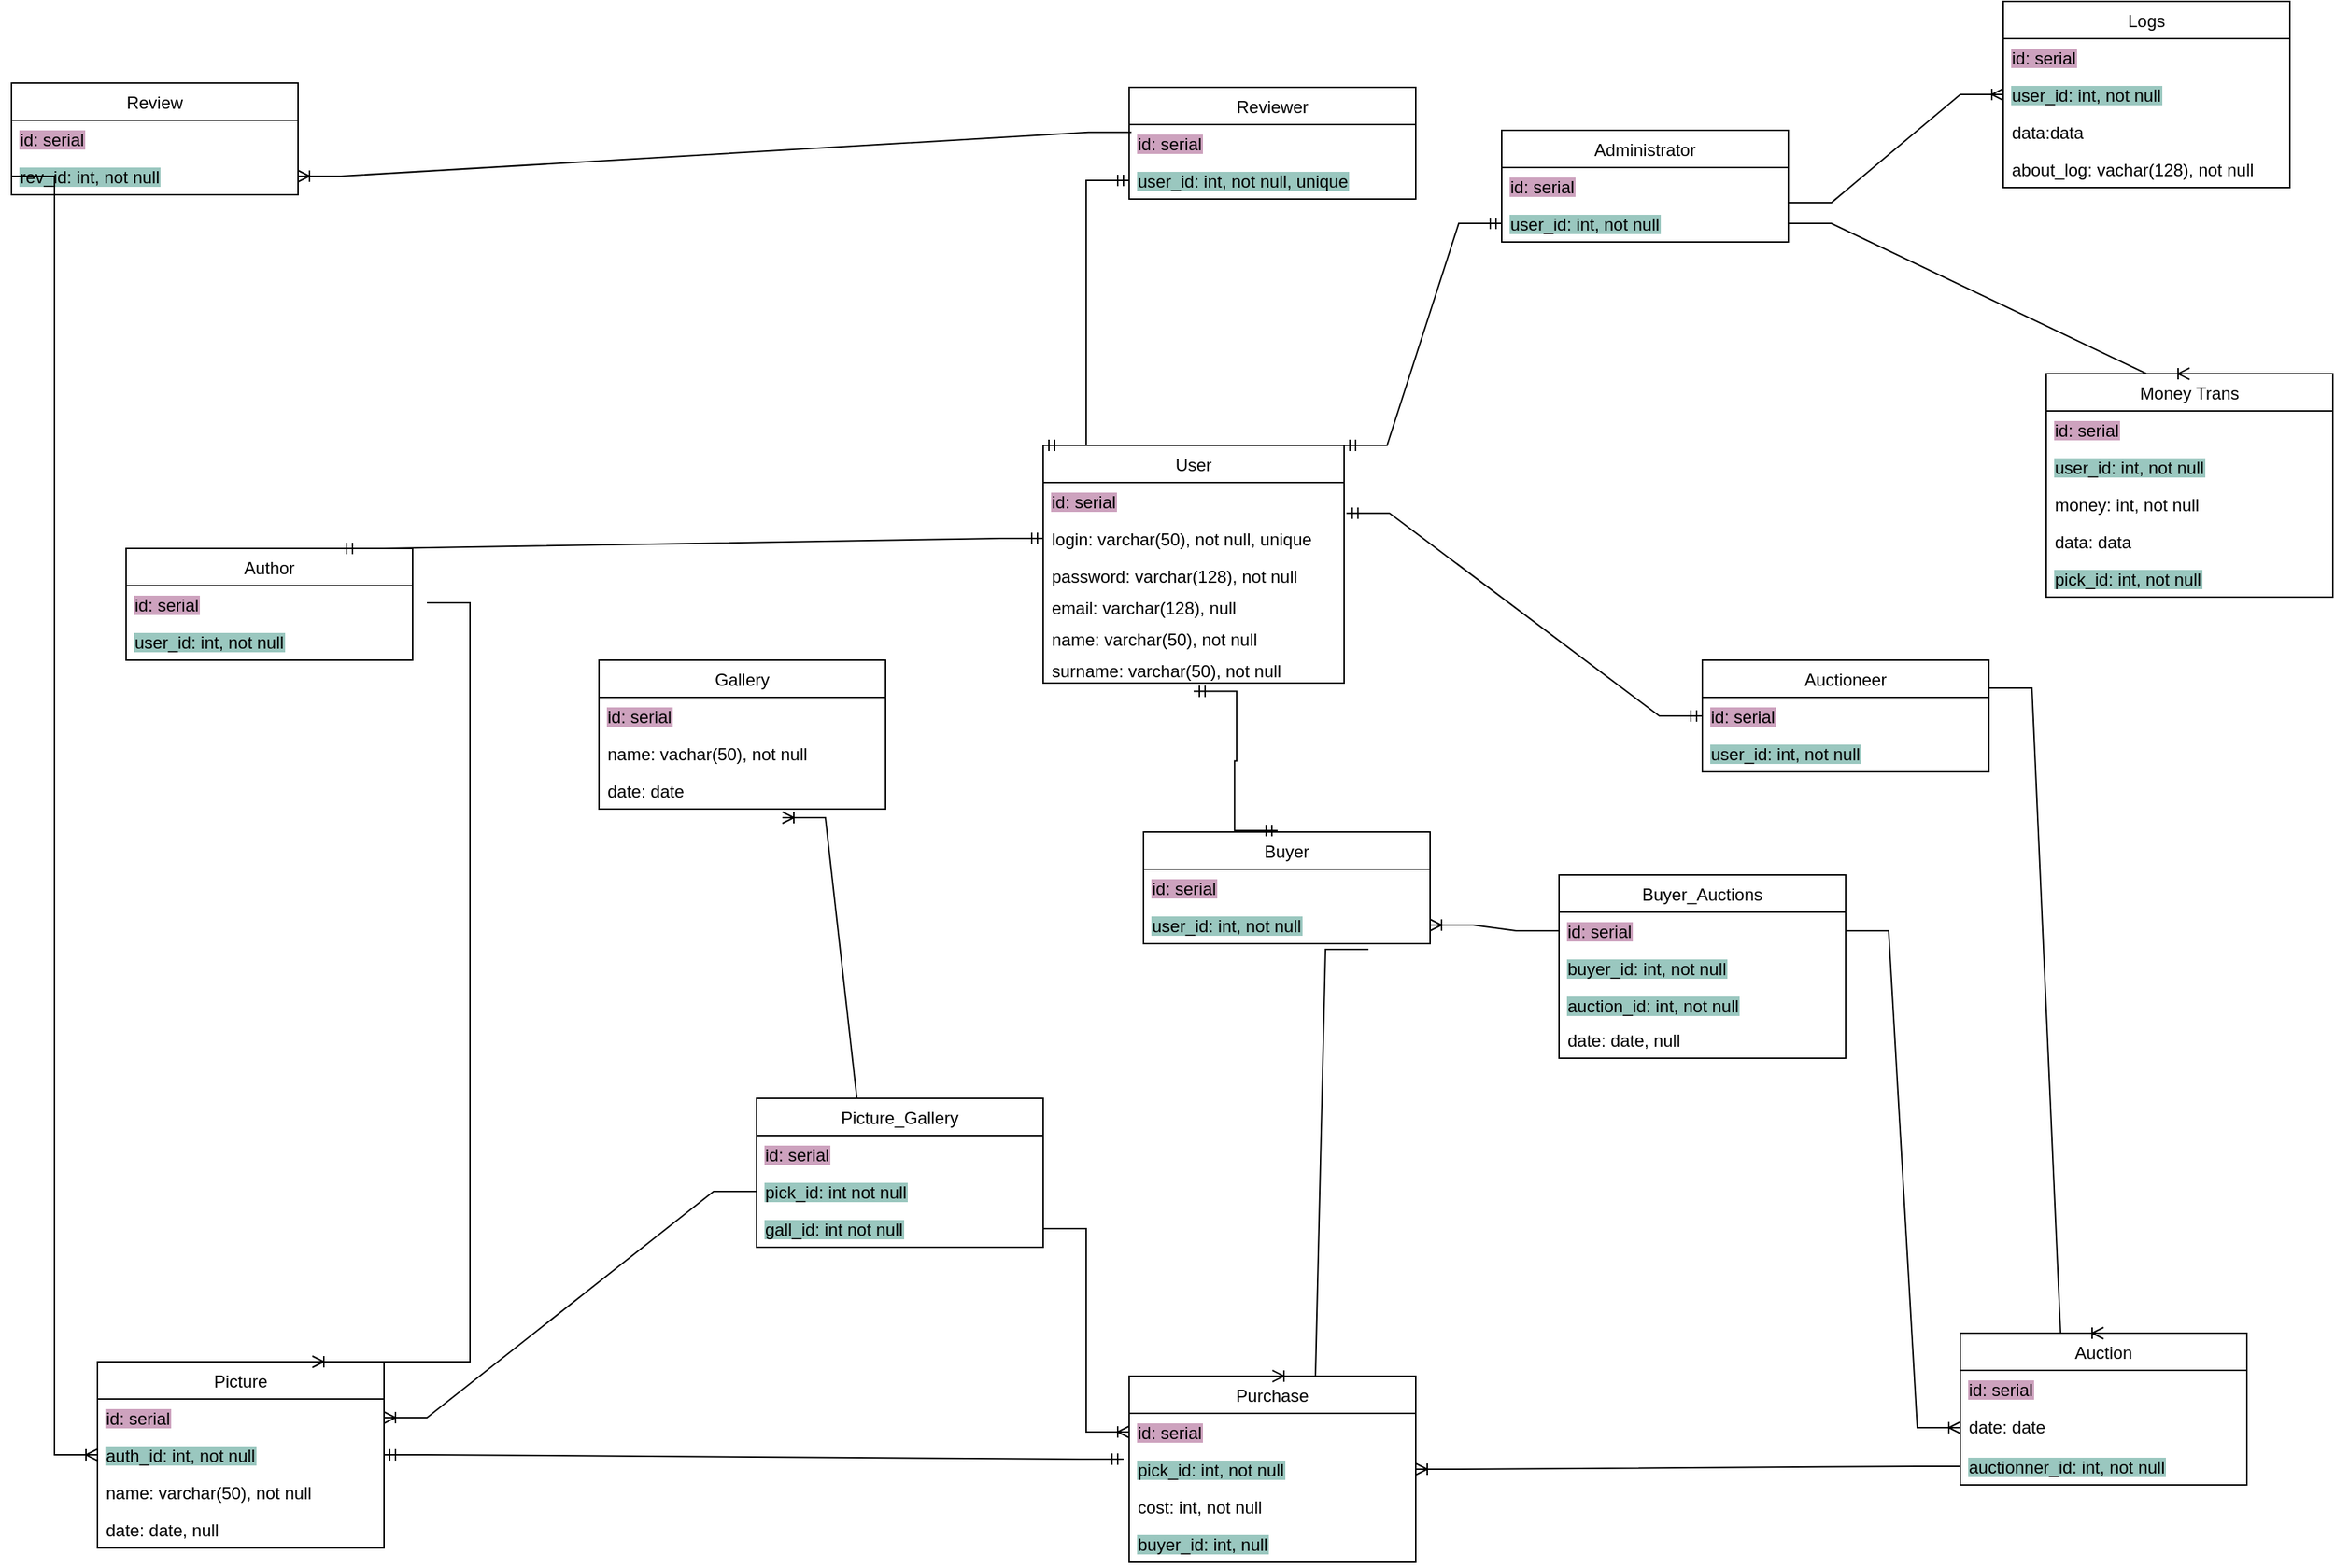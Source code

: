 <mxfile version="20.3.0" type="device"><diagram id="fyn72hGl9iG1X6G57KjL" name="Страница 1"><mxGraphModel dx="2552" dy="1370" grid="1" gridSize="10" guides="1" tooltips="1" connect="1" arrows="1" fold="1" page="1" pageScale="1" pageWidth="827" pageHeight="1169" math="0" shadow="0"><root><mxCell id="0"/><mxCell id="1" parent="0"/><mxCell id="RhhU6Zmv9i-tDyKFdX6--1" value="Author" style="swimlane;fontStyle=0;childLayout=stackLayout;horizontal=1;startSize=26;fillColor=none;horizontalStack=0;resizeParent=1;resizeParentMax=0;resizeLast=0;collapsible=1;marginBottom=0;" vertex="1" parent="1"><mxGeometry x="-720" y="402" width="200" height="78" as="geometry"/></mxCell><mxCell id="RhhU6Zmv9i-tDyKFdX6--2" value="id: serial" style="text;strokeColor=none;fillColor=none;align=left;verticalAlign=top;spacingLeft=4;spacingRight=4;overflow=hidden;rotatable=0;points=[[0,0.5],[1,0.5]];portConstraint=eastwest;labelBackgroundColor=#CDA2BE;" vertex="1" parent="RhhU6Zmv9i-tDyKFdX6--1"><mxGeometry y="26" width="200" height="26" as="geometry"/></mxCell><mxCell id="RhhU6Zmv9i-tDyKFdX6--3" value="user_id: int, not null" style="text;strokeColor=none;fillColor=none;align=left;verticalAlign=top;spacingLeft=4;spacingRight=4;overflow=hidden;rotatable=0;points=[[0,0.5],[1,0.5]];portConstraint=eastwest;labelBackgroundColor=#9AC7BF;" vertex="1" parent="RhhU6Zmv9i-tDyKFdX6--1"><mxGeometry y="52" width="200" height="26" as="geometry"/></mxCell><mxCell id="RhhU6Zmv9i-tDyKFdX6--5" value="User" style="swimlane;fontStyle=0;childLayout=stackLayout;horizontal=1;startSize=26;fillColor=none;horizontalStack=0;resizeParent=1;resizeParentMax=0;resizeLast=0;collapsible=1;marginBottom=0;" vertex="1" parent="1"><mxGeometry x="-80" y="330" width="210" height="166" as="geometry"/></mxCell><mxCell id="RhhU6Zmv9i-tDyKFdX6--6" value="id: serial" style="text;strokeColor=none;fillColor=none;align=left;verticalAlign=top;spacingLeft=4;spacingRight=4;overflow=hidden;rotatable=0;points=[[0,0.5],[1,0.5]];portConstraint=eastwest;labelBackgroundColor=#CDA2BE;" vertex="1" parent="RhhU6Zmv9i-tDyKFdX6--5"><mxGeometry y="26" width="210" height="26" as="geometry"/></mxCell><mxCell id="RhhU6Zmv9i-tDyKFdX6--7" value="login: varchar(50), not null, unique" style="text;strokeColor=none;fillColor=none;align=left;verticalAlign=top;spacingLeft=4;spacingRight=4;overflow=hidden;rotatable=0;points=[[0,0.5],[1,0.5]];portConstraint=eastwest;" vertex="1" parent="RhhU6Zmv9i-tDyKFdX6--5"><mxGeometry y="52" width="210" height="26" as="geometry"/></mxCell><mxCell id="RhhU6Zmv9i-tDyKFdX6--8" value="password: varchar(128), not null&#10;" style="text;strokeColor=none;fillColor=none;align=left;verticalAlign=top;spacingLeft=4;spacingRight=4;overflow=hidden;rotatable=0;points=[[0,0.5],[1,0.5]];portConstraint=eastwest;" vertex="1" parent="RhhU6Zmv9i-tDyKFdX6--5"><mxGeometry y="78" width="210" height="22" as="geometry"/></mxCell><mxCell id="RhhU6Zmv9i-tDyKFdX6--115" value="email: varchar(128), null" style="text;strokeColor=none;fillColor=none;align=left;verticalAlign=top;spacingLeft=4;spacingRight=4;overflow=hidden;rotatable=0;points=[[0,0.5],[1,0.5]];portConstraint=eastwest;" vertex="1" parent="RhhU6Zmv9i-tDyKFdX6--5"><mxGeometry y="100" width="210" height="22" as="geometry"/></mxCell><mxCell id="RhhU6Zmv9i-tDyKFdX6--116" value="name: varchar(50), not null" style="text;strokeColor=none;fillColor=none;align=left;verticalAlign=top;spacingLeft=4;spacingRight=4;overflow=hidden;rotatable=0;points=[[0,0.5],[1,0.5]];portConstraint=eastwest;" vertex="1" parent="RhhU6Zmv9i-tDyKFdX6--5"><mxGeometry y="122" width="210" height="22" as="geometry"/></mxCell><mxCell id="RhhU6Zmv9i-tDyKFdX6--117" value="surname: varchar(50), not null" style="text;strokeColor=none;fillColor=none;align=left;verticalAlign=top;spacingLeft=4;spacingRight=4;overflow=hidden;rotatable=0;points=[[0,0.5],[1,0.5]];portConstraint=eastwest;" vertex="1" parent="RhhU6Zmv9i-tDyKFdX6--5"><mxGeometry y="144" width="210" height="22" as="geometry"/></mxCell><mxCell id="RhhU6Zmv9i-tDyKFdX6--9" value="Buyer" style="swimlane;fontStyle=0;childLayout=stackLayout;horizontal=1;startSize=26;fillColor=none;horizontalStack=0;resizeParent=1;resizeParentMax=0;resizeLast=0;collapsible=1;marginBottom=0;" vertex="1" parent="1"><mxGeometry x="-10" y="600" width="200" height="78" as="geometry"/></mxCell><mxCell id="RhhU6Zmv9i-tDyKFdX6--10" value="id: serial" style="text;strokeColor=none;fillColor=none;align=left;verticalAlign=top;spacingLeft=4;spacingRight=4;overflow=hidden;rotatable=0;points=[[0,0.5],[1,0.5]];portConstraint=eastwest;labelBackgroundColor=#CDA2BE;" vertex="1" parent="RhhU6Zmv9i-tDyKFdX6--9"><mxGeometry y="26" width="200" height="26" as="geometry"/></mxCell><mxCell id="RhhU6Zmv9i-tDyKFdX6--11" value="user_id: int, not null" style="text;strokeColor=none;fillColor=none;align=left;verticalAlign=top;spacingLeft=4;spacingRight=4;overflow=hidden;rotatable=0;points=[[0,0.5],[1,0.5]];portConstraint=eastwest;labelBackgroundColor=#9AC7BF;" vertex="1" parent="RhhU6Zmv9i-tDyKFdX6--9"><mxGeometry y="52" width="200" height="26" as="geometry"/></mxCell><mxCell id="RhhU6Zmv9i-tDyKFdX6--13" value="Picture" style="swimlane;fontStyle=0;childLayout=stackLayout;horizontal=1;startSize=26;fillColor=none;horizontalStack=0;resizeParent=1;resizeParentMax=0;resizeLast=0;collapsible=1;marginBottom=0;" vertex="1" parent="1"><mxGeometry x="-740" y="970" width="200" height="130" as="geometry"/></mxCell><mxCell id="RhhU6Zmv9i-tDyKFdX6--14" value="id: serial&#10;" style="text;strokeColor=none;fillColor=none;align=left;verticalAlign=top;spacingLeft=4;spacingRight=4;overflow=hidden;rotatable=0;points=[[0,0.5],[1,0.5]];portConstraint=eastwest;labelBackgroundColor=#CDA2BE;" vertex="1" parent="RhhU6Zmv9i-tDyKFdX6--13"><mxGeometry y="26" width="200" height="26" as="geometry"/></mxCell><mxCell id="RhhU6Zmv9i-tDyKFdX6--15" value="auth_id: int, not null" style="text;strokeColor=none;fillColor=none;align=left;verticalAlign=top;spacingLeft=4;spacingRight=4;overflow=hidden;rotatable=0;points=[[0,0.5],[1,0.5]];portConstraint=eastwest;labelBackgroundColor=#9AC7BF;" vertex="1" parent="RhhU6Zmv9i-tDyKFdX6--13"><mxGeometry y="52" width="200" height="26" as="geometry"/></mxCell><mxCell id="RhhU6Zmv9i-tDyKFdX6--16" value="name: varchar(50), not null" style="text;strokeColor=none;fillColor=none;align=left;verticalAlign=top;spacingLeft=4;spacingRight=4;overflow=hidden;rotatable=0;points=[[0,0.5],[1,0.5]];portConstraint=eastwest;" vertex="1" parent="RhhU6Zmv9i-tDyKFdX6--13"><mxGeometry y="78" width="200" height="26" as="geometry"/></mxCell><mxCell id="RhhU6Zmv9i-tDyKFdX6--118" value="date: date, null" style="text;strokeColor=none;fillColor=none;align=left;verticalAlign=top;spacingLeft=4;spacingRight=4;overflow=hidden;rotatable=0;points=[[0,0.5],[1,0.5]];portConstraint=eastwest;" vertex="1" parent="RhhU6Zmv9i-tDyKFdX6--13"><mxGeometry y="104" width="200" height="26" as="geometry"/></mxCell><mxCell id="RhhU6Zmv9i-tDyKFdX6--25" value="Administrator" style="swimlane;fontStyle=0;childLayout=stackLayout;horizontal=1;startSize=26;fillColor=none;horizontalStack=0;resizeParent=1;resizeParentMax=0;resizeLast=0;collapsible=1;marginBottom=0;" vertex="1" parent="1"><mxGeometry x="240" y="110" width="200" height="78" as="geometry"/></mxCell><mxCell id="RhhU6Zmv9i-tDyKFdX6--26" value="id: serial" style="text;strokeColor=none;fillColor=none;align=left;verticalAlign=top;spacingLeft=4;spacingRight=4;overflow=hidden;rotatable=0;points=[[0,0.5],[1,0.5]];portConstraint=eastwest;labelBackgroundColor=#CDA2BE;" vertex="1" parent="RhhU6Zmv9i-tDyKFdX6--25"><mxGeometry y="26" width="200" height="26" as="geometry"/></mxCell><mxCell id="RhhU6Zmv9i-tDyKFdX6--27" value="user_id: int, not null" style="text;strokeColor=none;fillColor=none;align=left;verticalAlign=top;spacingLeft=4;spacingRight=4;overflow=hidden;rotatable=0;points=[[0,0.5],[1,0.5]];portConstraint=eastwest;labelBackgroundColor=#9AC7BF;" vertex="1" parent="RhhU6Zmv9i-tDyKFdX6--25"><mxGeometry y="52" width="200" height="26" as="geometry"/></mxCell><mxCell id="RhhU6Zmv9i-tDyKFdX6--29" value="Auctioneer" style="swimlane;fontStyle=0;childLayout=stackLayout;horizontal=1;startSize=26;fillColor=none;horizontalStack=0;resizeParent=1;resizeParentMax=0;resizeLast=0;collapsible=1;marginBottom=0;" vertex="1" parent="1"><mxGeometry x="380" y="480" width="200" height="78" as="geometry"/></mxCell><mxCell id="RhhU6Zmv9i-tDyKFdX6--30" value="id: serial" style="text;strokeColor=none;fillColor=none;align=left;verticalAlign=top;spacingLeft=4;spacingRight=4;overflow=hidden;rotatable=0;points=[[0,0.5],[1,0.5]];portConstraint=eastwest;labelBackgroundColor=#CDA2BE;" vertex="1" parent="RhhU6Zmv9i-tDyKFdX6--29"><mxGeometry y="26" width="200" height="26" as="geometry"/></mxCell><mxCell id="RhhU6Zmv9i-tDyKFdX6--31" value="user_id: int, not null" style="text;strokeColor=none;fillColor=none;align=left;verticalAlign=top;spacingLeft=4;spacingRight=4;overflow=hidden;rotatable=0;points=[[0,0.5],[1,0.5]];portConstraint=eastwest;labelBackgroundColor=#9AC7BF;" vertex="1" parent="RhhU6Zmv9i-tDyKFdX6--29"><mxGeometry y="52" width="200" height="26" as="geometry"/></mxCell><mxCell id="RhhU6Zmv9i-tDyKFdX6--41" value="Reviewer" style="swimlane;fontStyle=0;childLayout=stackLayout;horizontal=1;startSize=26;fillColor=none;horizontalStack=0;resizeParent=1;resizeParentMax=0;resizeLast=0;collapsible=1;marginBottom=0;" vertex="1" parent="1"><mxGeometry x="-20" y="80" width="200" height="78" as="geometry"/></mxCell><mxCell id="RhhU6Zmv9i-tDyKFdX6--42" value="id: serial" style="text;strokeColor=none;fillColor=none;align=left;verticalAlign=top;spacingLeft=4;spacingRight=4;overflow=hidden;rotatable=0;points=[[0,0.5],[1,0.5]];portConstraint=eastwest;labelBackgroundColor=#CDA2BE;" vertex="1" parent="RhhU6Zmv9i-tDyKFdX6--41"><mxGeometry y="26" width="200" height="26" as="geometry"/></mxCell><mxCell id="RhhU6Zmv9i-tDyKFdX6--43" value="user_id: int, not null, unique" style="text;strokeColor=none;fillColor=none;align=left;verticalAlign=top;spacingLeft=4;spacingRight=4;overflow=hidden;rotatable=0;points=[[0,0.5],[1,0.5]];portConstraint=eastwest;labelBackgroundColor=#9AC7BF;" vertex="1" parent="RhhU6Zmv9i-tDyKFdX6--41"><mxGeometry y="52" width="200" height="26" as="geometry"/></mxCell><mxCell id="RhhU6Zmv9i-tDyKFdX6--45" value="Purchase" style="swimlane;fontStyle=0;childLayout=stackLayout;horizontal=1;startSize=26;fillColor=none;horizontalStack=0;resizeParent=1;resizeParentMax=0;resizeLast=0;collapsible=1;marginBottom=0;" vertex="1" parent="1"><mxGeometry x="-20" y="980" width="200" height="130" as="geometry"/></mxCell><mxCell id="RhhU6Zmv9i-tDyKFdX6--46" value="id: serial" style="text;strokeColor=none;fillColor=none;align=left;verticalAlign=top;spacingLeft=4;spacingRight=4;overflow=hidden;rotatable=0;points=[[0,0.5],[1,0.5]];portConstraint=eastwest;labelBackgroundColor=#CDA2BE;" vertex="1" parent="RhhU6Zmv9i-tDyKFdX6--45"><mxGeometry y="26" width="200" height="26" as="geometry"/></mxCell><mxCell id="RhhU6Zmv9i-tDyKFdX6--47" value="pick_id: int, not null" style="text;strokeColor=none;fillColor=none;align=left;verticalAlign=top;spacingLeft=4;spacingRight=4;overflow=hidden;rotatable=0;points=[[0,0.5],[1,0.5]];portConstraint=eastwest;labelBackgroundColor=#9AC7BF;" vertex="1" parent="RhhU6Zmv9i-tDyKFdX6--45"><mxGeometry y="52" width="200" height="26" as="geometry"/></mxCell><mxCell id="RhhU6Zmv9i-tDyKFdX6--48" value="cost: int, not null" style="text;strokeColor=none;fillColor=none;align=left;verticalAlign=top;spacingLeft=4;spacingRight=4;overflow=hidden;rotatable=0;points=[[0,0.5],[1,0.5]];portConstraint=eastwest;" vertex="1" parent="RhhU6Zmv9i-tDyKFdX6--45"><mxGeometry y="78" width="200" height="26" as="geometry"/></mxCell><mxCell id="RhhU6Zmv9i-tDyKFdX6--119" value="buyer_id: int, null" style="text;strokeColor=none;fillColor=none;align=left;verticalAlign=top;spacingLeft=4;spacingRight=4;overflow=hidden;rotatable=0;points=[[0,0.5],[1,0.5]];portConstraint=eastwest;labelBackgroundColor=#9AC7BF;" vertex="1" parent="RhhU6Zmv9i-tDyKFdX6--45"><mxGeometry y="104" width="200" height="26" as="geometry"/></mxCell><mxCell id="RhhU6Zmv9i-tDyKFdX6--62" value="" style="edgeStyle=entityRelationEdgeStyle;fontSize=12;html=1;endArrow=ERmandOne;startArrow=ERmandOne;rounded=0;exitX=1;exitY=0;exitDx=0;exitDy=0;entryX=0;entryY=0.5;entryDx=0;entryDy=0;" edge="1" parent="1" source="RhhU6Zmv9i-tDyKFdX6--5" target="RhhU6Zmv9i-tDyKFdX6--27"><mxGeometry width="100" height="100" relative="1" as="geometry"><mxPoint x="-330" y="230" as="sourcePoint"/><mxPoint x="-90" y="110" as="targetPoint"/></mxGeometry></mxCell><mxCell id="RhhU6Zmv9i-tDyKFdX6--64" value="" style="edgeStyle=entityRelationEdgeStyle;fontSize=12;html=1;endArrow=ERmandOne;startArrow=ERmandOne;rounded=0;exitX=0;exitY=0.5;exitDx=0;exitDy=0;entryX=0.75;entryY=0;entryDx=0;entryDy=0;" edge="1" parent="1" source="RhhU6Zmv9i-tDyKFdX6--7" target="RhhU6Zmv9i-tDyKFdX6--1"><mxGeometry width="100" height="100" relative="1" as="geometry"><mxPoint x="-150" y="310" as="sourcePoint"/><mxPoint x="-410" y="310" as="targetPoint"/></mxGeometry></mxCell><mxCell id="RhhU6Zmv9i-tDyKFdX6--65" value="" style="edgeStyle=entityRelationEdgeStyle;fontSize=12;html=1;endArrow=ERmandOne;startArrow=ERmandOne;rounded=0;exitX=0.468;exitY=-0.013;exitDx=0;exitDy=0;exitPerimeter=0;entryX=0.5;entryY=1.26;entryDx=0;entryDy=0;entryPerimeter=0;" edge="1" parent="1" source="RhhU6Zmv9i-tDyKFdX6--9" target="RhhU6Zmv9i-tDyKFdX6--117"><mxGeometry width="100" height="100" relative="1" as="geometry"><mxPoint x="40" y="450" as="sourcePoint"/><mxPoint x="70" y="420" as="targetPoint"/></mxGeometry></mxCell><mxCell id="RhhU6Zmv9i-tDyKFdX6--66" value="" style="edgeStyle=entityRelationEdgeStyle;fontSize=12;html=1;endArrow=ERmandOne;startArrow=ERmandOne;rounded=0;exitX=0;exitY=0.5;exitDx=0;exitDy=0;entryX=1.008;entryY=0.821;entryDx=0;entryDy=0;entryPerimeter=0;" edge="1" parent="1" source="RhhU6Zmv9i-tDyKFdX6--30" target="RhhU6Zmv9i-tDyKFdX6--6"><mxGeometry width="100" height="100" relative="1" as="geometry"><mxPoint x="210" y="407" as="sourcePoint"/><mxPoint x="150" y="297" as="targetPoint"/></mxGeometry></mxCell><mxCell id="RhhU6Zmv9i-tDyKFdX6--67" value="Gallery" style="swimlane;fontStyle=0;childLayout=stackLayout;horizontal=1;startSize=26;fillColor=none;horizontalStack=0;resizeParent=1;resizeParentMax=0;resizeLast=0;collapsible=1;marginBottom=0;" vertex="1" parent="1"><mxGeometry x="-390" y="480" width="200" height="104" as="geometry"/></mxCell><mxCell id="RhhU6Zmv9i-tDyKFdX6--68" value="id: serial" style="text;strokeColor=none;fillColor=none;align=left;verticalAlign=top;spacingLeft=4;spacingRight=4;overflow=hidden;rotatable=0;points=[[0,0.5],[1,0.5]];portConstraint=eastwest;labelBackgroundColor=#CDA2BE;" vertex="1" parent="RhhU6Zmv9i-tDyKFdX6--67"><mxGeometry y="26" width="200" height="26" as="geometry"/></mxCell><mxCell id="RhhU6Zmv9i-tDyKFdX6--69" value="name: vachar(50), not null" style="text;strokeColor=none;fillColor=none;align=left;verticalAlign=top;spacingLeft=4;spacingRight=4;overflow=hidden;rotatable=0;points=[[0,0.5],[1,0.5]];portConstraint=eastwest;" vertex="1" parent="RhhU6Zmv9i-tDyKFdX6--67"><mxGeometry y="52" width="200" height="26" as="geometry"/></mxCell><mxCell id="RhhU6Zmv9i-tDyKFdX6--146" value="date: date" style="text;strokeColor=none;fillColor=none;align=left;verticalAlign=top;spacingLeft=4;spacingRight=4;overflow=hidden;rotatable=0;points=[[0,0.5],[1,0.5]];portConstraint=eastwest;" vertex="1" parent="RhhU6Zmv9i-tDyKFdX6--67"><mxGeometry y="78" width="200" height="26" as="geometry"/></mxCell><mxCell id="RhhU6Zmv9i-tDyKFdX6--71" value="Review" style="swimlane;fontStyle=0;childLayout=stackLayout;horizontal=1;startSize=26;fillColor=none;horizontalStack=0;resizeParent=1;resizeParentMax=0;resizeLast=0;collapsible=1;marginBottom=0;" vertex="1" parent="1"><mxGeometry x="-800" y="77" width="200" height="78" as="geometry"/></mxCell><mxCell id="RhhU6Zmv9i-tDyKFdX6--72" value="id: serial" style="text;strokeColor=none;fillColor=none;align=left;verticalAlign=top;spacingLeft=4;spacingRight=4;overflow=hidden;rotatable=0;points=[[0,0.5],[1,0.5]];portConstraint=eastwest;labelBackgroundColor=#CDA2BE;" vertex="1" parent="RhhU6Zmv9i-tDyKFdX6--71"><mxGeometry y="26" width="200" height="26" as="geometry"/></mxCell><mxCell id="RhhU6Zmv9i-tDyKFdX6--73" value="rev_id: int, not null" style="text;strokeColor=none;fillColor=none;align=left;verticalAlign=top;spacingLeft=4;spacingRight=4;overflow=hidden;rotatable=0;points=[[0,0.5],[1,0.5]];portConstraint=eastwest;labelBackgroundColor=#9AC7BF;" vertex="1" parent="RhhU6Zmv9i-tDyKFdX6--71"><mxGeometry y="52" width="200" height="26" as="geometry"/></mxCell><mxCell id="RhhU6Zmv9i-tDyKFdX6--75" value="Auction" style="swimlane;fontStyle=0;childLayout=stackLayout;horizontal=1;startSize=26;fillColor=none;horizontalStack=0;resizeParent=1;resizeParentMax=0;resizeLast=0;collapsible=1;marginBottom=0;" vertex="1" parent="1"><mxGeometry x="560" y="950" width="200" height="106" as="geometry"/></mxCell><mxCell id="RhhU6Zmv9i-tDyKFdX6--76" value="id: serial" style="text;strokeColor=none;fillColor=none;align=left;verticalAlign=top;spacingLeft=4;spacingRight=4;overflow=hidden;rotatable=0;points=[[0,0.5],[1,0.5]];portConstraint=eastwest;labelBackgroundColor=#CDA2BE;" vertex="1" parent="RhhU6Zmv9i-tDyKFdX6--75"><mxGeometry y="26" width="200" height="26" as="geometry"/></mxCell><mxCell id="RhhU6Zmv9i-tDyKFdX6--77" value="date: date" style="text;strokeColor=none;fillColor=none;align=left;verticalAlign=top;spacingLeft=4;spacingRight=4;overflow=hidden;rotatable=0;points=[[0,0.5],[1,0.5]];portConstraint=eastwest;" vertex="1" parent="RhhU6Zmv9i-tDyKFdX6--75"><mxGeometry y="52" width="200" height="28" as="geometry"/></mxCell><mxCell id="RhhU6Zmv9i-tDyKFdX6--78" value="auctionner_id: int, not null" style="text;strokeColor=none;fillColor=none;align=left;verticalAlign=top;spacingLeft=4;spacingRight=4;overflow=hidden;rotatable=0;points=[[0,0.5],[1,0.5]];portConstraint=eastwest;labelBackgroundColor=#9AC7BF;" vertex="1" parent="RhhU6Zmv9i-tDyKFdX6--75"><mxGeometry y="80" width="200" height="26" as="geometry"/></mxCell><mxCell id="RhhU6Zmv9i-tDyKFdX6--80" value="" style="edgeStyle=entityRelationEdgeStyle;fontSize=12;html=1;endArrow=ERoneToMany;rounded=0;entryX=0.75;entryY=0;entryDx=0;entryDy=0;" edge="1" parent="1" target="RhhU6Zmv9i-tDyKFdX6--13"><mxGeometry width="100" height="100" relative="1" as="geometry"><mxPoint x="-510" y="440" as="sourcePoint"/><mxPoint x="-590" y="900" as="targetPoint"/></mxGeometry></mxCell><mxCell id="RhhU6Zmv9i-tDyKFdX6--81" value="" style="edgeStyle=entityRelationEdgeStyle;fontSize=12;html=1;endArrow=ERoneToMany;rounded=0;exitX=0.785;exitY=1.154;exitDx=0;exitDy=0;exitPerimeter=0;entryX=0.5;entryY=0;entryDx=0;entryDy=0;" edge="1" parent="1" source="RhhU6Zmv9i-tDyKFdX6--11" target="RhhU6Zmv9i-tDyKFdX6--45"><mxGeometry width="100" height="100" relative="1" as="geometry"><mxPoint x="4.0" y="667.328" as="sourcePoint"/><mxPoint x="210" y="550" as="targetPoint"/></mxGeometry></mxCell><mxCell id="RhhU6Zmv9i-tDyKFdX6--82" value="" style="edgeStyle=entityRelationEdgeStyle;fontSize=12;html=1;endArrow=ERmandOne;startArrow=ERmandOne;rounded=0;exitX=1;exitY=0.5;exitDx=0;exitDy=0;entryX=-0.02;entryY=0.231;entryDx=0;entryDy=0;entryPerimeter=0;" edge="1" parent="1" source="RhhU6Zmv9i-tDyKFdX6--15" target="RhhU6Zmv9i-tDyKFdX6--47"><mxGeometry width="100" height="100" relative="1" as="geometry"><mxPoint x="-310" y="720" as="sourcePoint"/><mxPoint x="-210" y="620" as="targetPoint"/></mxGeometry></mxCell><mxCell id="RhhU6Zmv9i-tDyKFdX6--90" value="" style="edgeStyle=entityRelationEdgeStyle;fontSize=12;html=1;endArrow=ERoneToMany;rounded=0;entryX=1;entryY=0.5;entryDx=0;entryDy=0;exitX=0.008;exitY=0.209;exitDx=0;exitDy=0;exitPerimeter=0;" edge="1" parent="1" source="RhhU6Zmv9i-tDyKFdX6--42" target="RhhU6Zmv9i-tDyKFdX6--73"><mxGeometry width="100" height="100" relative="1" as="geometry"><mxPoint x="-210" y="150" as="sourcePoint"/><mxPoint x="-270" y="94" as="targetPoint"/></mxGeometry></mxCell><mxCell id="RhhU6Zmv9i-tDyKFdX6--91" value="" style="edgeStyle=entityRelationEdgeStyle;fontSize=12;html=1;endArrow=ERoneToMany;rounded=0;exitX=0;exitY=0.5;exitDx=0;exitDy=0;entryX=0;entryY=0.5;entryDx=0;entryDy=0;" edge="1" parent="1" source="RhhU6Zmv9i-tDyKFdX6--73" target="RhhU6Zmv9i-tDyKFdX6--15"><mxGeometry width="100" height="100" relative="1" as="geometry"><mxPoint x="-800.0" y="168" as="sourcePoint"/><mxPoint x="-740" y="949" as="targetPoint"/></mxGeometry></mxCell><mxCell id="RhhU6Zmv9i-tDyKFdX6--92" value="" style="edgeStyle=entityRelationEdgeStyle;fontSize=12;html=1;endArrow=ERoneToMany;rounded=0;exitX=1;exitY=0.25;exitDx=0;exitDy=0;entryX=0.5;entryY=0;entryDx=0;entryDy=0;" edge="1" parent="1" source="RhhU6Zmv9i-tDyKFdX6--29" target="RhhU6Zmv9i-tDyKFdX6--75"><mxGeometry width="100" height="100" relative="1" as="geometry"><mxPoint x="359.4" y="599.07" as="sourcePoint"/><mxPoint x="700" y="820" as="targetPoint"/></mxGeometry></mxCell><mxCell id="RhhU6Zmv9i-tDyKFdX6--93" value="" style="edgeStyle=entityRelationEdgeStyle;fontSize=12;html=1;endArrow=ERoneToMany;rounded=0;entryX=1;entryY=0.5;entryDx=0;entryDy=0;exitX=0;exitY=0.5;exitDx=0;exitDy=0;" edge="1" parent="1" source="RhhU6Zmv9i-tDyKFdX6--78" target="RhhU6Zmv9i-tDyKFdX6--47"><mxGeometry width="100" height="100" relative="1" as="geometry"><mxPoint x="400" y="690" as="sourcePoint"/><mxPoint x="280" y="730" as="targetPoint"/></mxGeometry></mxCell><mxCell id="RhhU6Zmv9i-tDyKFdX6--100" value="Money Trans" style="swimlane;fontStyle=0;childLayout=stackLayout;horizontal=1;startSize=26;fillColor=none;horizontalStack=0;resizeParent=1;resizeParentMax=0;resizeLast=0;collapsible=1;marginBottom=0;" vertex="1" parent="1"><mxGeometry x="620" y="280" width="200" height="156" as="geometry"/></mxCell><mxCell id="RhhU6Zmv9i-tDyKFdX6--101" value="id: serial" style="text;strokeColor=none;fillColor=none;align=left;verticalAlign=top;spacingLeft=4;spacingRight=4;overflow=hidden;rotatable=0;points=[[0,0.5],[1,0.5]];portConstraint=eastwest;labelBackgroundColor=#CDA2BE;" vertex="1" parent="RhhU6Zmv9i-tDyKFdX6--100"><mxGeometry y="26" width="200" height="26" as="geometry"/></mxCell><mxCell id="RhhU6Zmv9i-tDyKFdX6--102" value="user_id: int, not null" style="text;strokeColor=none;fillColor=none;align=left;verticalAlign=top;spacingLeft=4;spacingRight=4;overflow=hidden;rotatable=0;points=[[0,0.5],[1,0.5]];portConstraint=eastwest;labelBackgroundColor=#9AC7BF;" vertex="1" parent="RhhU6Zmv9i-tDyKFdX6--100"><mxGeometry y="52" width="200" height="26" as="geometry"/></mxCell><mxCell id="RhhU6Zmv9i-tDyKFdX6--103" value="money: int, not null" style="text;strokeColor=none;fillColor=none;align=left;verticalAlign=top;spacingLeft=4;spacingRight=4;overflow=hidden;rotatable=0;points=[[0,0.5],[1,0.5]];portConstraint=eastwest;" vertex="1" parent="RhhU6Zmv9i-tDyKFdX6--100"><mxGeometry y="78" width="200" height="26" as="geometry"/></mxCell><mxCell id="RhhU6Zmv9i-tDyKFdX6--134" value="data: data" style="text;strokeColor=none;fillColor=none;align=left;verticalAlign=top;spacingLeft=4;spacingRight=4;overflow=hidden;rotatable=0;points=[[0,0.5],[1,0.5]];portConstraint=eastwest;" vertex="1" parent="RhhU6Zmv9i-tDyKFdX6--100"><mxGeometry y="104" width="200" height="26" as="geometry"/></mxCell><mxCell id="RhhU6Zmv9i-tDyKFdX6--135" value="pick_id: int, not null" style="text;strokeColor=none;fillColor=none;align=left;verticalAlign=top;spacingLeft=4;spacingRight=4;overflow=hidden;rotatable=0;points=[[0,0.5],[1,0.5]];portConstraint=eastwest;labelBackgroundColor=#9AC7BF;" vertex="1" parent="RhhU6Zmv9i-tDyKFdX6--100"><mxGeometry y="130" width="200" height="26" as="geometry"/></mxCell><mxCell id="RhhU6Zmv9i-tDyKFdX6--104" value="Logs" style="swimlane;fontStyle=0;childLayout=stackLayout;horizontal=1;startSize=26;fillColor=none;horizontalStack=0;resizeParent=1;resizeParentMax=0;resizeLast=0;collapsible=1;marginBottom=0;" vertex="1" parent="1"><mxGeometry x="590" y="20" width="200" height="130" as="geometry"/></mxCell><mxCell id="RhhU6Zmv9i-tDyKFdX6--105" value="id: serial" style="text;strokeColor=none;fillColor=none;align=left;verticalAlign=top;spacingLeft=4;spacingRight=4;overflow=hidden;rotatable=0;points=[[0,0.5],[1,0.5]];portConstraint=eastwest;labelBackgroundColor=#CDA2BE;" vertex="1" parent="RhhU6Zmv9i-tDyKFdX6--104"><mxGeometry y="26" width="200" height="26" as="geometry"/></mxCell><mxCell id="RhhU6Zmv9i-tDyKFdX6--106" value="user_id: int, not null" style="text;strokeColor=none;fillColor=none;align=left;verticalAlign=top;spacingLeft=4;spacingRight=4;overflow=hidden;rotatable=0;points=[[0,0.5],[1,0.5]];portConstraint=eastwest;labelBackgroundColor=#9AC7BF;" vertex="1" parent="RhhU6Zmv9i-tDyKFdX6--104"><mxGeometry y="52" width="200" height="26" as="geometry"/></mxCell><mxCell id="RhhU6Zmv9i-tDyKFdX6--107" value="data:data" style="text;strokeColor=none;fillColor=none;align=left;verticalAlign=top;spacingLeft=4;spacingRight=4;overflow=hidden;rotatable=0;points=[[0,0.5],[1,0.5]];portConstraint=eastwest;" vertex="1" parent="RhhU6Zmv9i-tDyKFdX6--104"><mxGeometry y="78" width="200" height="26" as="geometry"/></mxCell><mxCell id="RhhU6Zmv9i-tDyKFdX6--133" value="about_log: vachar(128), not null" style="text;strokeColor=none;fillColor=none;align=left;verticalAlign=top;spacingLeft=4;spacingRight=4;overflow=hidden;rotatable=0;points=[[0,0.5],[1,0.5]];portConstraint=eastwest;" vertex="1" parent="RhhU6Zmv9i-tDyKFdX6--104"><mxGeometry y="104" width="200" height="26" as="geometry"/></mxCell><mxCell id="RhhU6Zmv9i-tDyKFdX6--109" value="" style="edgeStyle=entityRelationEdgeStyle;fontSize=12;html=1;endArrow=ERoneToMany;rounded=0;entryX=0.5;entryY=0;entryDx=0;entryDy=0;" edge="1" parent="1" source="RhhU6Zmv9i-tDyKFdX6--27" target="RhhU6Zmv9i-tDyKFdX6--100"><mxGeometry width="100" height="100" relative="1" as="geometry"><mxPoint x="-101.2" y="155.352" as="sourcePoint"/><mxPoint x="470" y="210" as="targetPoint"/></mxGeometry></mxCell><mxCell id="RhhU6Zmv9i-tDyKFdX6--110" value="" style="edgeStyle=entityRelationEdgeStyle;fontSize=12;html=1;endArrow=ERoneToMany;rounded=0;exitX=1.001;exitY=-0.06;exitDx=0;exitDy=0;exitPerimeter=0;entryX=0;entryY=0.5;entryDx=0;entryDy=0;" edge="1" parent="1" source="RhhU6Zmv9i-tDyKFdX6--27" target="RhhU6Zmv9i-tDyKFdX6--106"><mxGeometry width="100" height="100" relative="1" as="geometry"><mxPoint x="400" y="270" as="sourcePoint"/><mxPoint x="500" y="170" as="targetPoint"/></mxGeometry></mxCell><mxCell id="RhhU6Zmv9i-tDyKFdX6--121" value="Buyer_Auctions" style="swimlane;fontStyle=0;childLayout=stackLayout;horizontal=1;startSize=26;fillColor=none;horizontalStack=0;resizeParent=1;resizeParentMax=0;resizeLast=0;collapsible=1;marginBottom=0;" vertex="1" parent="1"><mxGeometry x="280" y="630" width="200" height="128" as="geometry"/></mxCell><mxCell id="RhhU6Zmv9i-tDyKFdX6--122" value="id: serial&#10;" style="text;strokeColor=none;fillColor=none;align=left;verticalAlign=top;spacingLeft=4;spacingRight=4;overflow=hidden;rotatable=0;points=[[0,0.5],[1,0.5]];portConstraint=eastwest;labelBackgroundColor=#CDA2BE;" vertex="1" parent="RhhU6Zmv9i-tDyKFdX6--121"><mxGeometry y="26" width="200" height="26" as="geometry"/></mxCell><mxCell id="RhhU6Zmv9i-tDyKFdX6--123" value="buyer_id: int, not null" style="text;strokeColor=none;fillColor=none;align=left;verticalAlign=top;spacingLeft=4;spacingRight=4;overflow=hidden;rotatable=0;points=[[0,0.5],[1,0.5]];portConstraint=eastwest;labelBackgroundColor=#9AC7BF;" vertex="1" parent="RhhU6Zmv9i-tDyKFdX6--121"><mxGeometry y="52" width="200" height="26" as="geometry"/></mxCell><mxCell id="RhhU6Zmv9i-tDyKFdX6--124" value="auction_id: int, not null" style="text;strokeColor=none;fillColor=none;align=left;verticalAlign=top;spacingLeft=4;spacingRight=4;overflow=hidden;rotatable=0;points=[[0,0.5],[1,0.5]];portConstraint=eastwest;labelBackgroundColor=#9AC7BF;" vertex="1" parent="RhhU6Zmv9i-tDyKFdX6--121"><mxGeometry y="78" width="200" height="24" as="geometry"/></mxCell><mxCell id="RhhU6Zmv9i-tDyKFdX6--125" value="date: date, null" style="text;strokeColor=none;fillColor=none;align=left;verticalAlign=top;spacingLeft=4;spacingRight=4;overflow=hidden;rotatable=0;points=[[0,0.5],[1,0.5]];portConstraint=eastwest;" vertex="1" parent="RhhU6Zmv9i-tDyKFdX6--121"><mxGeometry y="102" width="200" height="26" as="geometry"/></mxCell><mxCell id="RhhU6Zmv9i-tDyKFdX6--127" value="Picture_Gallery" style="swimlane;fontStyle=0;childLayout=stackLayout;horizontal=1;startSize=26;fillColor=none;horizontalStack=0;resizeParent=1;resizeParentMax=0;resizeLast=0;collapsible=1;marginBottom=0;" vertex="1" parent="1"><mxGeometry x="-280" y="786" width="200" height="104" as="geometry"/></mxCell><mxCell id="RhhU6Zmv9i-tDyKFdX6--128" value="id: serial&#10;" style="text;strokeColor=none;fillColor=none;align=left;verticalAlign=top;spacingLeft=4;spacingRight=4;overflow=hidden;rotatable=0;points=[[0,0.5],[1,0.5]];portConstraint=eastwest;labelBackgroundColor=#CDA2BE;" vertex="1" parent="RhhU6Zmv9i-tDyKFdX6--127"><mxGeometry y="26" width="200" height="26" as="geometry"/></mxCell><mxCell id="RhhU6Zmv9i-tDyKFdX6--129" value="pick_id: int not null" style="text;strokeColor=none;fillColor=none;align=left;verticalAlign=top;spacingLeft=4;spacingRight=4;overflow=hidden;rotatable=0;points=[[0,0.5],[1,0.5]];portConstraint=eastwest;labelBackgroundColor=#9AC7BF;" vertex="1" parent="RhhU6Zmv9i-tDyKFdX6--127"><mxGeometry y="52" width="200" height="26" as="geometry"/></mxCell><mxCell id="RhhU6Zmv9i-tDyKFdX6--130" value="gall_id: int not null" style="text;strokeColor=none;fillColor=none;align=left;verticalAlign=top;spacingLeft=4;spacingRight=4;overflow=hidden;rotatable=0;points=[[0,0.5],[1,0.5]];portConstraint=eastwest;labelBackgroundColor=#9AC7BF;" vertex="1" parent="RhhU6Zmv9i-tDyKFdX6--127"><mxGeometry y="78" width="200" height="26" as="geometry"/></mxCell><mxCell id="RhhU6Zmv9i-tDyKFdX6--136" value="" style="edgeStyle=entityRelationEdgeStyle;fontSize=12;html=1;endArrow=ERoneToMany;rounded=0;exitX=1;exitY=0.5;exitDx=0;exitDy=0;entryX=0;entryY=0.5;entryDx=0;entryDy=0;" edge="1" parent="1" source="RhhU6Zmv9i-tDyKFdX6--130" target="RhhU6Zmv9i-tDyKFdX6--46"><mxGeometry width="100" height="100" relative="1" as="geometry"><mxPoint x="-200" y="880" as="sourcePoint"/><mxPoint x="-100" y="780" as="targetPoint"/></mxGeometry></mxCell><mxCell id="RhhU6Zmv9i-tDyKFdX6--137" value="" style="edgeStyle=entityRelationEdgeStyle;fontSize=12;html=1;endArrow=ERoneToMany;rounded=0;exitX=0;exitY=0.5;exitDx=0;exitDy=0;entryX=1;entryY=0.5;entryDx=0;entryDy=0;" edge="1" parent="1" source="RhhU6Zmv9i-tDyKFdX6--129" target="RhhU6Zmv9i-tDyKFdX6--14"><mxGeometry width="100" height="100" relative="1" as="geometry"><mxPoint x="-760" y="850" as="sourcePoint"/><mxPoint x="-660" y="750" as="targetPoint"/></mxGeometry></mxCell><mxCell id="RhhU6Zmv9i-tDyKFdX6--139" value="" style="edgeStyle=entityRelationEdgeStyle;fontSize=12;html=1;endArrow=ERoneToMany;rounded=0;entryX=1;entryY=0.5;entryDx=0;entryDy=0;exitX=0;exitY=0.5;exitDx=0;exitDy=0;" edge="1" parent="1" source="RhhU6Zmv9i-tDyKFdX6--122" target="RhhU6Zmv9i-tDyKFdX6--11"><mxGeometry width="100" height="100" relative="1" as="geometry"><mxPoint x="270" y="780" as="sourcePoint"/><mxPoint x="310" y="758" as="targetPoint"/></mxGeometry></mxCell><mxCell id="RhhU6Zmv9i-tDyKFdX6--141" value="" style="edgeStyle=entityRelationEdgeStyle;fontSize=12;html=1;endArrow=ERoneToMany;rounded=0;entryX=0;entryY=0.5;entryDx=0;entryDy=0;exitX=1;exitY=0.5;exitDx=0;exitDy=0;" edge="1" parent="1" source="RhhU6Zmv9i-tDyKFdX6--122" target="RhhU6Zmv9i-tDyKFdX6--77"><mxGeometry width="100" height="100" relative="1" as="geometry"><mxPoint x="530" y="930" as="sourcePoint"/><mxPoint x="287.0" y="949.798" as="targetPoint"/></mxGeometry></mxCell><mxCell id="RhhU6Zmv9i-tDyKFdX6--143" value="" style="edgeStyle=entityRelationEdgeStyle;fontSize=12;html=1;endArrow=ERoneToMany;rounded=0;exitX=0.5;exitY=0;exitDx=0;exitDy=0;entryX=0.64;entryY=1.231;entryDx=0;entryDy=0;entryPerimeter=0;" edge="1" parent="1" source="RhhU6Zmv9i-tDyKFdX6--127" target="RhhU6Zmv9i-tDyKFdX6--146"><mxGeometry width="100" height="100" relative="1" as="geometry"><mxPoint x="-390" y="584.0" as="sourcePoint"/><mxPoint x="-959.8" y="675.904" as="targetPoint"/></mxGeometry></mxCell><mxCell id="RhhU6Zmv9i-tDyKFdX6--147" value="" style="edgeStyle=entityRelationEdgeStyle;fontSize=12;html=1;endArrow=ERmandOne;startArrow=ERmandOne;rounded=0;exitX=0;exitY=0;exitDx=0;exitDy=0;entryX=0;entryY=0.5;entryDx=0;entryDy=0;" edge="1" parent="1" source="RhhU6Zmv9i-tDyKFdX6--5" target="RhhU6Zmv9i-tDyKFdX6--43"><mxGeometry width="100" height="100" relative="1" as="geometry"><mxPoint x="-730" y="324" as="sourcePoint"/><mxPoint x="150" y="110" as="targetPoint"/></mxGeometry></mxCell></root></mxGraphModel></diagram></mxfile>